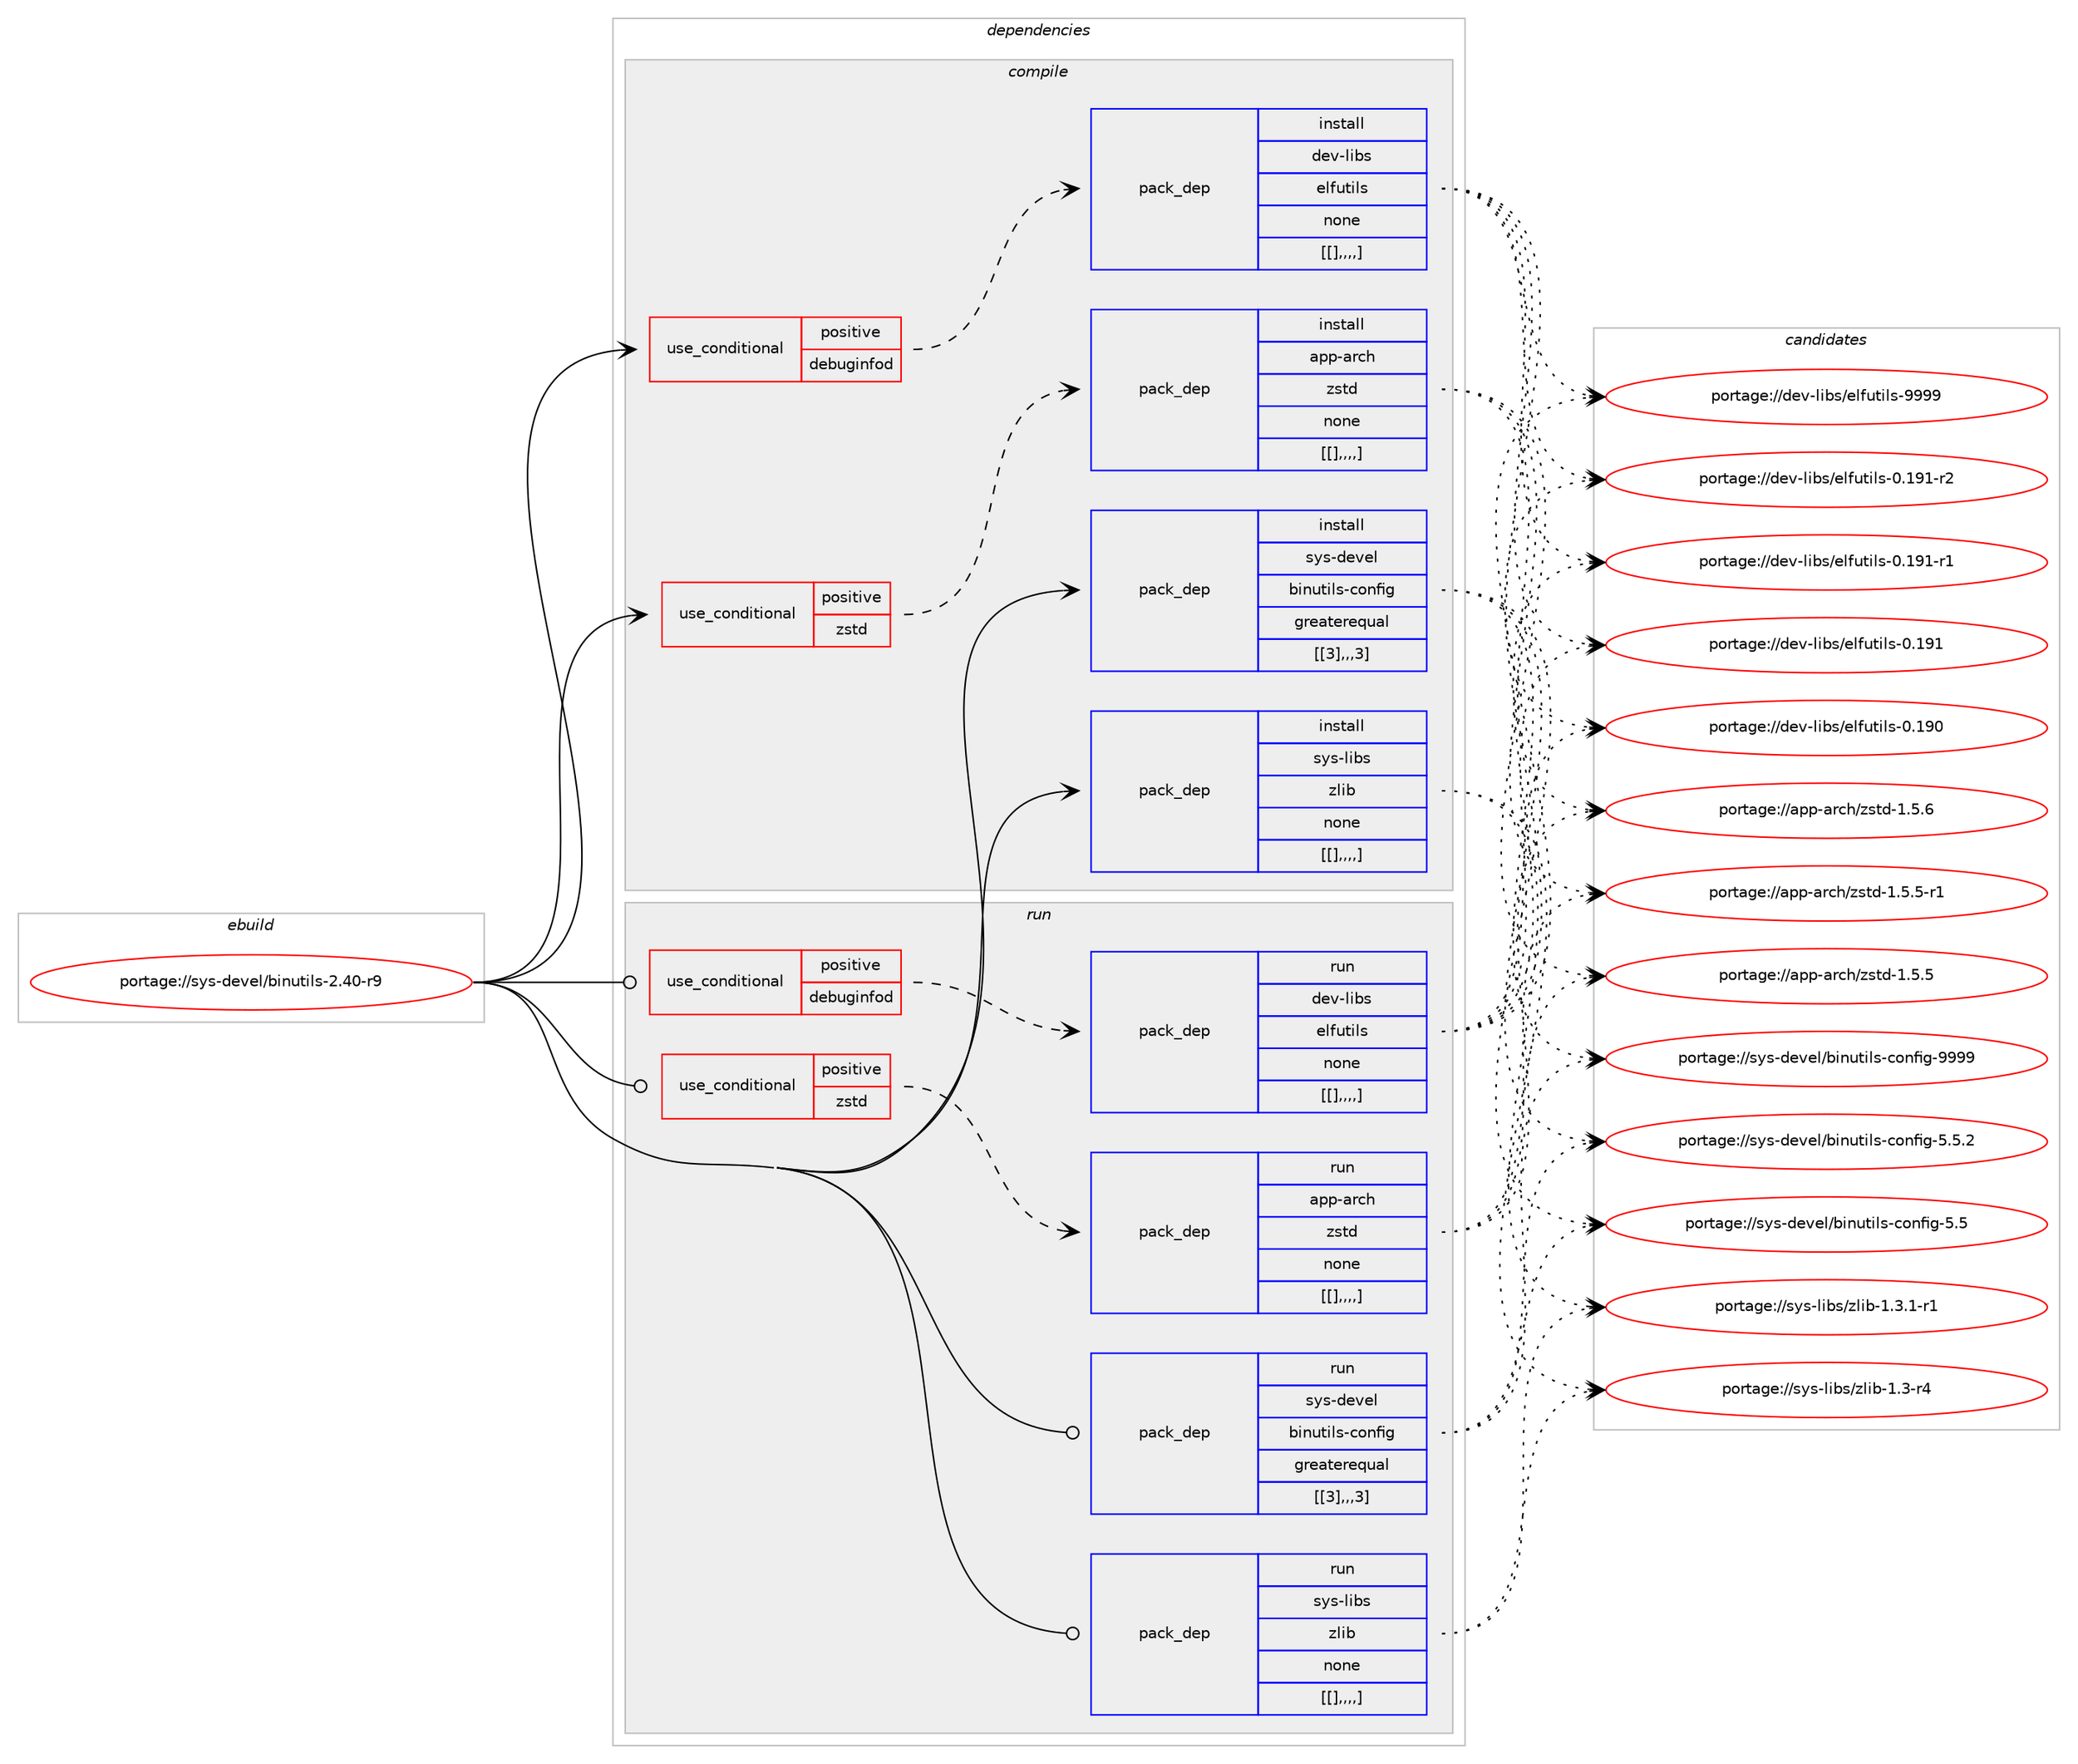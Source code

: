 digraph prolog {

# *************
# Graph options
# *************

newrank=true;
concentrate=true;
compound=true;
graph [rankdir=LR,fontname=Helvetica,fontsize=10,ranksep=1.5];#, ranksep=2.5, nodesep=0.2];
edge  [arrowhead=vee];
node  [fontname=Helvetica,fontsize=10];

# **********
# The ebuild
# **********

subgraph cluster_leftcol {
color=gray;
label=<<i>ebuild</i>>;
id [label="portage://sys-devel/binutils-2.40-r9", color=red, width=4, href="../sys-devel/binutils-2.40-r9.svg"];
}

# ****************
# The dependencies
# ****************

subgraph cluster_midcol {
color=gray;
label=<<i>dependencies</i>>;
subgraph cluster_compile {
fillcolor="#eeeeee";
style=filled;
label=<<i>compile</i>>;
subgraph cond9053 {
dependency24013 [label=<<TABLE BORDER="0" CELLBORDER="1" CELLSPACING="0" CELLPADDING="4"><TR><TD ROWSPAN="3" CELLPADDING="10">use_conditional</TD></TR><TR><TD>positive</TD></TR><TR><TD>debuginfod</TD></TR></TABLE>>, shape=none, color=red];
subgraph pack14896 {
dependency24014 [label=<<TABLE BORDER="0" CELLBORDER="1" CELLSPACING="0" CELLPADDING="4" WIDTH="220"><TR><TD ROWSPAN="6" CELLPADDING="30">pack_dep</TD></TR><TR><TD WIDTH="110">install</TD></TR><TR><TD>dev-libs</TD></TR><TR><TD>elfutils</TD></TR><TR><TD>none</TD></TR><TR><TD>[[],,,,]</TD></TR></TABLE>>, shape=none, color=blue];
}
dependency24013:e -> dependency24014:w [weight=20,style="dashed",arrowhead="vee"];
}
id:e -> dependency24013:w [weight=20,style="solid",arrowhead="vee"];
subgraph cond9054 {
dependency24015 [label=<<TABLE BORDER="0" CELLBORDER="1" CELLSPACING="0" CELLPADDING="4"><TR><TD ROWSPAN="3" CELLPADDING="10">use_conditional</TD></TR><TR><TD>positive</TD></TR><TR><TD>zstd</TD></TR></TABLE>>, shape=none, color=red];
subgraph pack14897 {
dependency24016 [label=<<TABLE BORDER="0" CELLBORDER="1" CELLSPACING="0" CELLPADDING="4" WIDTH="220"><TR><TD ROWSPAN="6" CELLPADDING="30">pack_dep</TD></TR><TR><TD WIDTH="110">install</TD></TR><TR><TD>app-arch</TD></TR><TR><TD>zstd</TD></TR><TR><TD>none</TD></TR><TR><TD>[[],,,,]</TD></TR></TABLE>>, shape=none, color=blue];
}
dependency24015:e -> dependency24016:w [weight=20,style="dashed",arrowhead="vee"];
}
id:e -> dependency24015:w [weight=20,style="solid",arrowhead="vee"];
subgraph pack14898 {
dependency24017 [label=<<TABLE BORDER="0" CELLBORDER="1" CELLSPACING="0" CELLPADDING="4" WIDTH="220"><TR><TD ROWSPAN="6" CELLPADDING="30">pack_dep</TD></TR><TR><TD WIDTH="110">install</TD></TR><TR><TD>sys-devel</TD></TR><TR><TD>binutils-config</TD></TR><TR><TD>greaterequal</TD></TR><TR><TD>[[3],,,3]</TD></TR></TABLE>>, shape=none, color=blue];
}
id:e -> dependency24017:w [weight=20,style="solid",arrowhead="vee"];
subgraph pack14899 {
dependency24018 [label=<<TABLE BORDER="0" CELLBORDER="1" CELLSPACING="0" CELLPADDING="4" WIDTH="220"><TR><TD ROWSPAN="6" CELLPADDING="30">pack_dep</TD></TR><TR><TD WIDTH="110">install</TD></TR><TR><TD>sys-libs</TD></TR><TR><TD>zlib</TD></TR><TR><TD>none</TD></TR><TR><TD>[[],,,,]</TD></TR></TABLE>>, shape=none, color=blue];
}
id:e -> dependency24018:w [weight=20,style="solid",arrowhead="vee"];
}
subgraph cluster_compileandrun {
fillcolor="#eeeeee";
style=filled;
label=<<i>compile and run</i>>;
}
subgraph cluster_run {
fillcolor="#eeeeee";
style=filled;
label=<<i>run</i>>;
subgraph cond9055 {
dependency24019 [label=<<TABLE BORDER="0" CELLBORDER="1" CELLSPACING="0" CELLPADDING="4"><TR><TD ROWSPAN="3" CELLPADDING="10">use_conditional</TD></TR><TR><TD>positive</TD></TR><TR><TD>debuginfod</TD></TR></TABLE>>, shape=none, color=red];
subgraph pack14900 {
dependency24020 [label=<<TABLE BORDER="0" CELLBORDER="1" CELLSPACING="0" CELLPADDING="4" WIDTH="220"><TR><TD ROWSPAN="6" CELLPADDING="30">pack_dep</TD></TR><TR><TD WIDTH="110">run</TD></TR><TR><TD>dev-libs</TD></TR><TR><TD>elfutils</TD></TR><TR><TD>none</TD></TR><TR><TD>[[],,,,]</TD></TR></TABLE>>, shape=none, color=blue];
}
dependency24019:e -> dependency24020:w [weight=20,style="dashed",arrowhead="vee"];
}
id:e -> dependency24019:w [weight=20,style="solid",arrowhead="odot"];
subgraph cond9056 {
dependency24021 [label=<<TABLE BORDER="0" CELLBORDER="1" CELLSPACING="0" CELLPADDING="4"><TR><TD ROWSPAN="3" CELLPADDING="10">use_conditional</TD></TR><TR><TD>positive</TD></TR><TR><TD>zstd</TD></TR></TABLE>>, shape=none, color=red];
subgraph pack14901 {
dependency24022 [label=<<TABLE BORDER="0" CELLBORDER="1" CELLSPACING="0" CELLPADDING="4" WIDTH="220"><TR><TD ROWSPAN="6" CELLPADDING="30">pack_dep</TD></TR><TR><TD WIDTH="110">run</TD></TR><TR><TD>app-arch</TD></TR><TR><TD>zstd</TD></TR><TR><TD>none</TD></TR><TR><TD>[[],,,,]</TD></TR></TABLE>>, shape=none, color=blue];
}
dependency24021:e -> dependency24022:w [weight=20,style="dashed",arrowhead="vee"];
}
id:e -> dependency24021:w [weight=20,style="solid",arrowhead="odot"];
subgraph pack14902 {
dependency24023 [label=<<TABLE BORDER="0" CELLBORDER="1" CELLSPACING="0" CELLPADDING="4" WIDTH="220"><TR><TD ROWSPAN="6" CELLPADDING="30">pack_dep</TD></TR><TR><TD WIDTH="110">run</TD></TR><TR><TD>sys-devel</TD></TR><TR><TD>binutils-config</TD></TR><TR><TD>greaterequal</TD></TR><TR><TD>[[3],,,3]</TD></TR></TABLE>>, shape=none, color=blue];
}
id:e -> dependency24023:w [weight=20,style="solid",arrowhead="odot"];
subgraph pack14903 {
dependency24024 [label=<<TABLE BORDER="0" CELLBORDER="1" CELLSPACING="0" CELLPADDING="4" WIDTH="220"><TR><TD ROWSPAN="6" CELLPADDING="30">pack_dep</TD></TR><TR><TD WIDTH="110">run</TD></TR><TR><TD>sys-libs</TD></TR><TR><TD>zlib</TD></TR><TR><TD>none</TD></TR><TR><TD>[[],,,,]</TD></TR></TABLE>>, shape=none, color=blue];
}
id:e -> dependency24024:w [weight=20,style="solid",arrowhead="odot"];
}
}

# **************
# The candidates
# **************

subgraph cluster_choices {
rank=same;
color=gray;
label=<<i>candidates</i>>;

subgraph choice14896 {
color=black;
nodesep=1;
choice1001011184510810598115471011081021171161051081154557575757 [label="portage://dev-libs/elfutils-9999", color=red, width=4,href="../dev-libs/elfutils-9999.svg"];
choice1001011184510810598115471011081021171161051081154548464957494511450 [label="portage://dev-libs/elfutils-0.191-r2", color=red, width=4,href="../dev-libs/elfutils-0.191-r2.svg"];
choice1001011184510810598115471011081021171161051081154548464957494511449 [label="portage://dev-libs/elfutils-0.191-r1", color=red, width=4,href="../dev-libs/elfutils-0.191-r1.svg"];
choice100101118451081059811547101108102117116105108115454846495749 [label="portage://dev-libs/elfutils-0.191", color=red, width=4,href="../dev-libs/elfutils-0.191.svg"];
choice100101118451081059811547101108102117116105108115454846495748 [label="portage://dev-libs/elfutils-0.190", color=red, width=4,href="../dev-libs/elfutils-0.190.svg"];
dependency24014:e -> choice1001011184510810598115471011081021171161051081154557575757:w [style=dotted,weight="100"];
dependency24014:e -> choice1001011184510810598115471011081021171161051081154548464957494511450:w [style=dotted,weight="100"];
dependency24014:e -> choice1001011184510810598115471011081021171161051081154548464957494511449:w [style=dotted,weight="100"];
dependency24014:e -> choice100101118451081059811547101108102117116105108115454846495749:w [style=dotted,weight="100"];
dependency24014:e -> choice100101118451081059811547101108102117116105108115454846495748:w [style=dotted,weight="100"];
}
subgraph choice14897 {
color=black;
nodesep=1;
choice9711211245971149910447122115116100454946534654 [label="portage://app-arch/zstd-1.5.6", color=red, width=4,href="../app-arch/zstd-1.5.6.svg"];
choice97112112459711499104471221151161004549465346534511449 [label="portage://app-arch/zstd-1.5.5-r1", color=red, width=4,href="../app-arch/zstd-1.5.5-r1.svg"];
choice9711211245971149910447122115116100454946534653 [label="portage://app-arch/zstd-1.5.5", color=red, width=4,href="../app-arch/zstd-1.5.5.svg"];
dependency24016:e -> choice9711211245971149910447122115116100454946534654:w [style=dotted,weight="100"];
dependency24016:e -> choice97112112459711499104471221151161004549465346534511449:w [style=dotted,weight="100"];
dependency24016:e -> choice9711211245971149910447122115116100454946534653:w [style=dotted,weight="100"];
}
subgraph choice14898 {
color=black;
nodesep=1;
choice11512111545100101118101108479810511011711610510811545991111101021051034557575757 [label="portage://sys-devel/binutils-config-9999", color=red, width=4,href="../sys-devel/binutils-config-9999.svg"];
choice1151211154510010111810110847981051101171161051081154599111110102105103455346534650 [label="portage://sys-devel/binutils-config-5.5.2", color=red, width=4,href="../sys-devel/binutils-config-5.5.2.svg"];
choice115121115451001011181011084798105110117116105108115459911111010210510345534653 [label="portage://sys-devel/binutils-config-5.5", color=red, width=4,href="../sys-devel/binutils-config-5.5.svg"];
dependency24017:e -> choice11512111545100101118101108479810511011711610510811545991111101021051034557575757:w [style=dotted,weight="100"];
dependency24017:e -> choice1151211154510010111810110847981051101171161051081154599111110102105103455346534650:w [style=dotted,weight="100"];
dependency24017:e -> choice115121115451001011181011084798105110117116105108115459911111010210510345534653:w [style=dotted,weight="100"];
}
subgraph choice14899 {
color=black;
nodesep=1;
choice115121115451081059811547122108105984549465146494511449 [label="portage://sys-libs/zlib-1.3.1-r1", color=red, width=4,href="../sys-libs/zlib-1.3.1-r1.svg"];
choice11512111545108105981154712210810598454946514511452 [label="portage://sys-libs/zlib-1.3-r4", color=red, width=4,href="../sys-libs/zlib-1.3-r4.svg"];
dependency24018:e -> choice115121115451081059811547122108105984549465146494511449:w [style=dotted,weight="100"];
dependency24018:e -> choice11512111545108105981154712210810598454946514511452:w [style=dotted,weight="100"];
}
subgraph choice14900 {
color=black;
nodesep=1;
choice1001011184510810598115471011081021171161051081154557575757 [label="portage://dev-libs/elfutils-9999", color=red, width=4,href="../dev-libs/elfutils-9999.svg"];
choice1001011184510810598115471011081021171161051081154548464957494511450 [label="portage://dev-libs/elfutils-0.191-r2", color=red, width=4,href="../dev-libs/elfutils-0.191-r2.svg"];
choice1001011184510810598115471011081021171161051081154548464957494511449 [label="portage://dev-libs/elfutils-0.191-r1", color=red, width=4,href="../dev-libs/elfutils-0.191-r1.svg"];
choice100101118451081059811547101108102117116105108115454846495749 [label="portage://dev-libs/elfutils-0.191", color=red, width=4,href="../dev-libs/elfutils-0.191.svg"];
choice100101118451081059811547101108102117116105108115454846495748 [label="portage://dev-libs/elfutils-0.190", color=red, width=4,href="../dev-libs/elfutils-0.190.svg"];
dependency24020:e -> choice1001011184510810598115471011081021171161051081154557575757:w [style=dotted,weight="100"];
dependency24020:e -> choice1001011184510810598115471011081021171161051081154548464957494511450:w [style=dotted,weight="100"];
dependency24020:e -> choice1001011184510810598115471011081021171161051081154548464957494511449:w [style=dotted,weight="100"];
dependency24020:e -> choice100101118451081059811547101108102117116105108115454846495749:w [style=dotted,weight="100"];
dependency24020:e -> choice100101118451081059811547101108102117116105108115454846495748:w [style=dotted,weight="100"];
}
subgraph choice14901 {
color=black;
nodesep=1;
choice9711211245971149910447122115116100454946534654 [label="portage://app-arch/zstd-1.5.6", color=red, width=4,href="../app-arch/zstd-1.5.6.svg"];
choice97112112459711499104471221151161004549465346534511449 [label="portage://app-arch/zstd-1.5.5-r1", color=red, width=4,href="../app-arch/zstd-1.5.5-r1.svg"];
choice9711211245971149910447122115116100454946534653 [label="portage://app-arch/zstd-1.5.5", color=red, width=4,href="../app-arch/zstd-1.5.5.svg"];
dependency24022:e -> choice9711211245971149910447122115116100454946534654:w [style=dotted,weight="100"];
dependency24022:e -> choice97112112459711499104471221151161004549465346534511449:w [style=dotted,weight="100"];
dependency24022:e -> choice9711211245971149910447122115116100454946534653:w [style=dotted,weight="100"];
}
subgraph choice14902 {
color=black;
nodesep=1;
choice11512111545100101118101108479810511011711610510811545991111101021051034557575757 [label="portage://sys-devel/binutils-config-9999", color=red, width=4,href="../sys-devel/binutils-config-9999.svg"];
choice1151211154510010111810110847981051101171161051081154599111110102105103455346534650 [label="portage://sys-devel/binutils-config-5.5.2", color=red, width=4,href="../sys-devel/binutils-config-5.5.2.svg"];
choice115121115451001011181011084798105110117116105108115459911111010210510345534653 [label="portage://sys-devel/binutils-config-5.5", color=red, width=4,href="../sys-devel/binutils-config-5.5.svg"];
dependency24023:e -> choice11512111545100101118101108479810511011711610510811545991111101021051034557575757:w [style=dotted,weight="100"];
dependency24023:e -> choice1151211154510010111810110847981051101171161051081154599111110102105103455346534650:w [style=dotted,weight="100"];
dependency24023:e -> choice115121115451001011181011084798105110117116105108115459911111010210510345534653:w [style=dotted,weight="100"];
}
subgraph choice14903 {
color=black;
nodesep=1;
choice115121115451081059811547122108105984549465146494511449 [label="portage://sys-libs/zlib-1.3.1-r1", color=red, width=4,href="../sys-libs/zlib-1.3.1-r1.svg"];
choice11512111545108105981154712210810598454946514511452 [label="portage://sys-libs/zlib-1.3-r4", color=red, width=4,href="../sys-libs/zlib-1.3-r4.svg"];
dependency24024:e -> choice115121115451081059811547122108105984549465146494511449:w [style=dotted,weight="100"];
dependency24024:e -> choice11512111545108105981154712210810598454946514511452:w [style=dotted,weight="100"];
}
}

}
